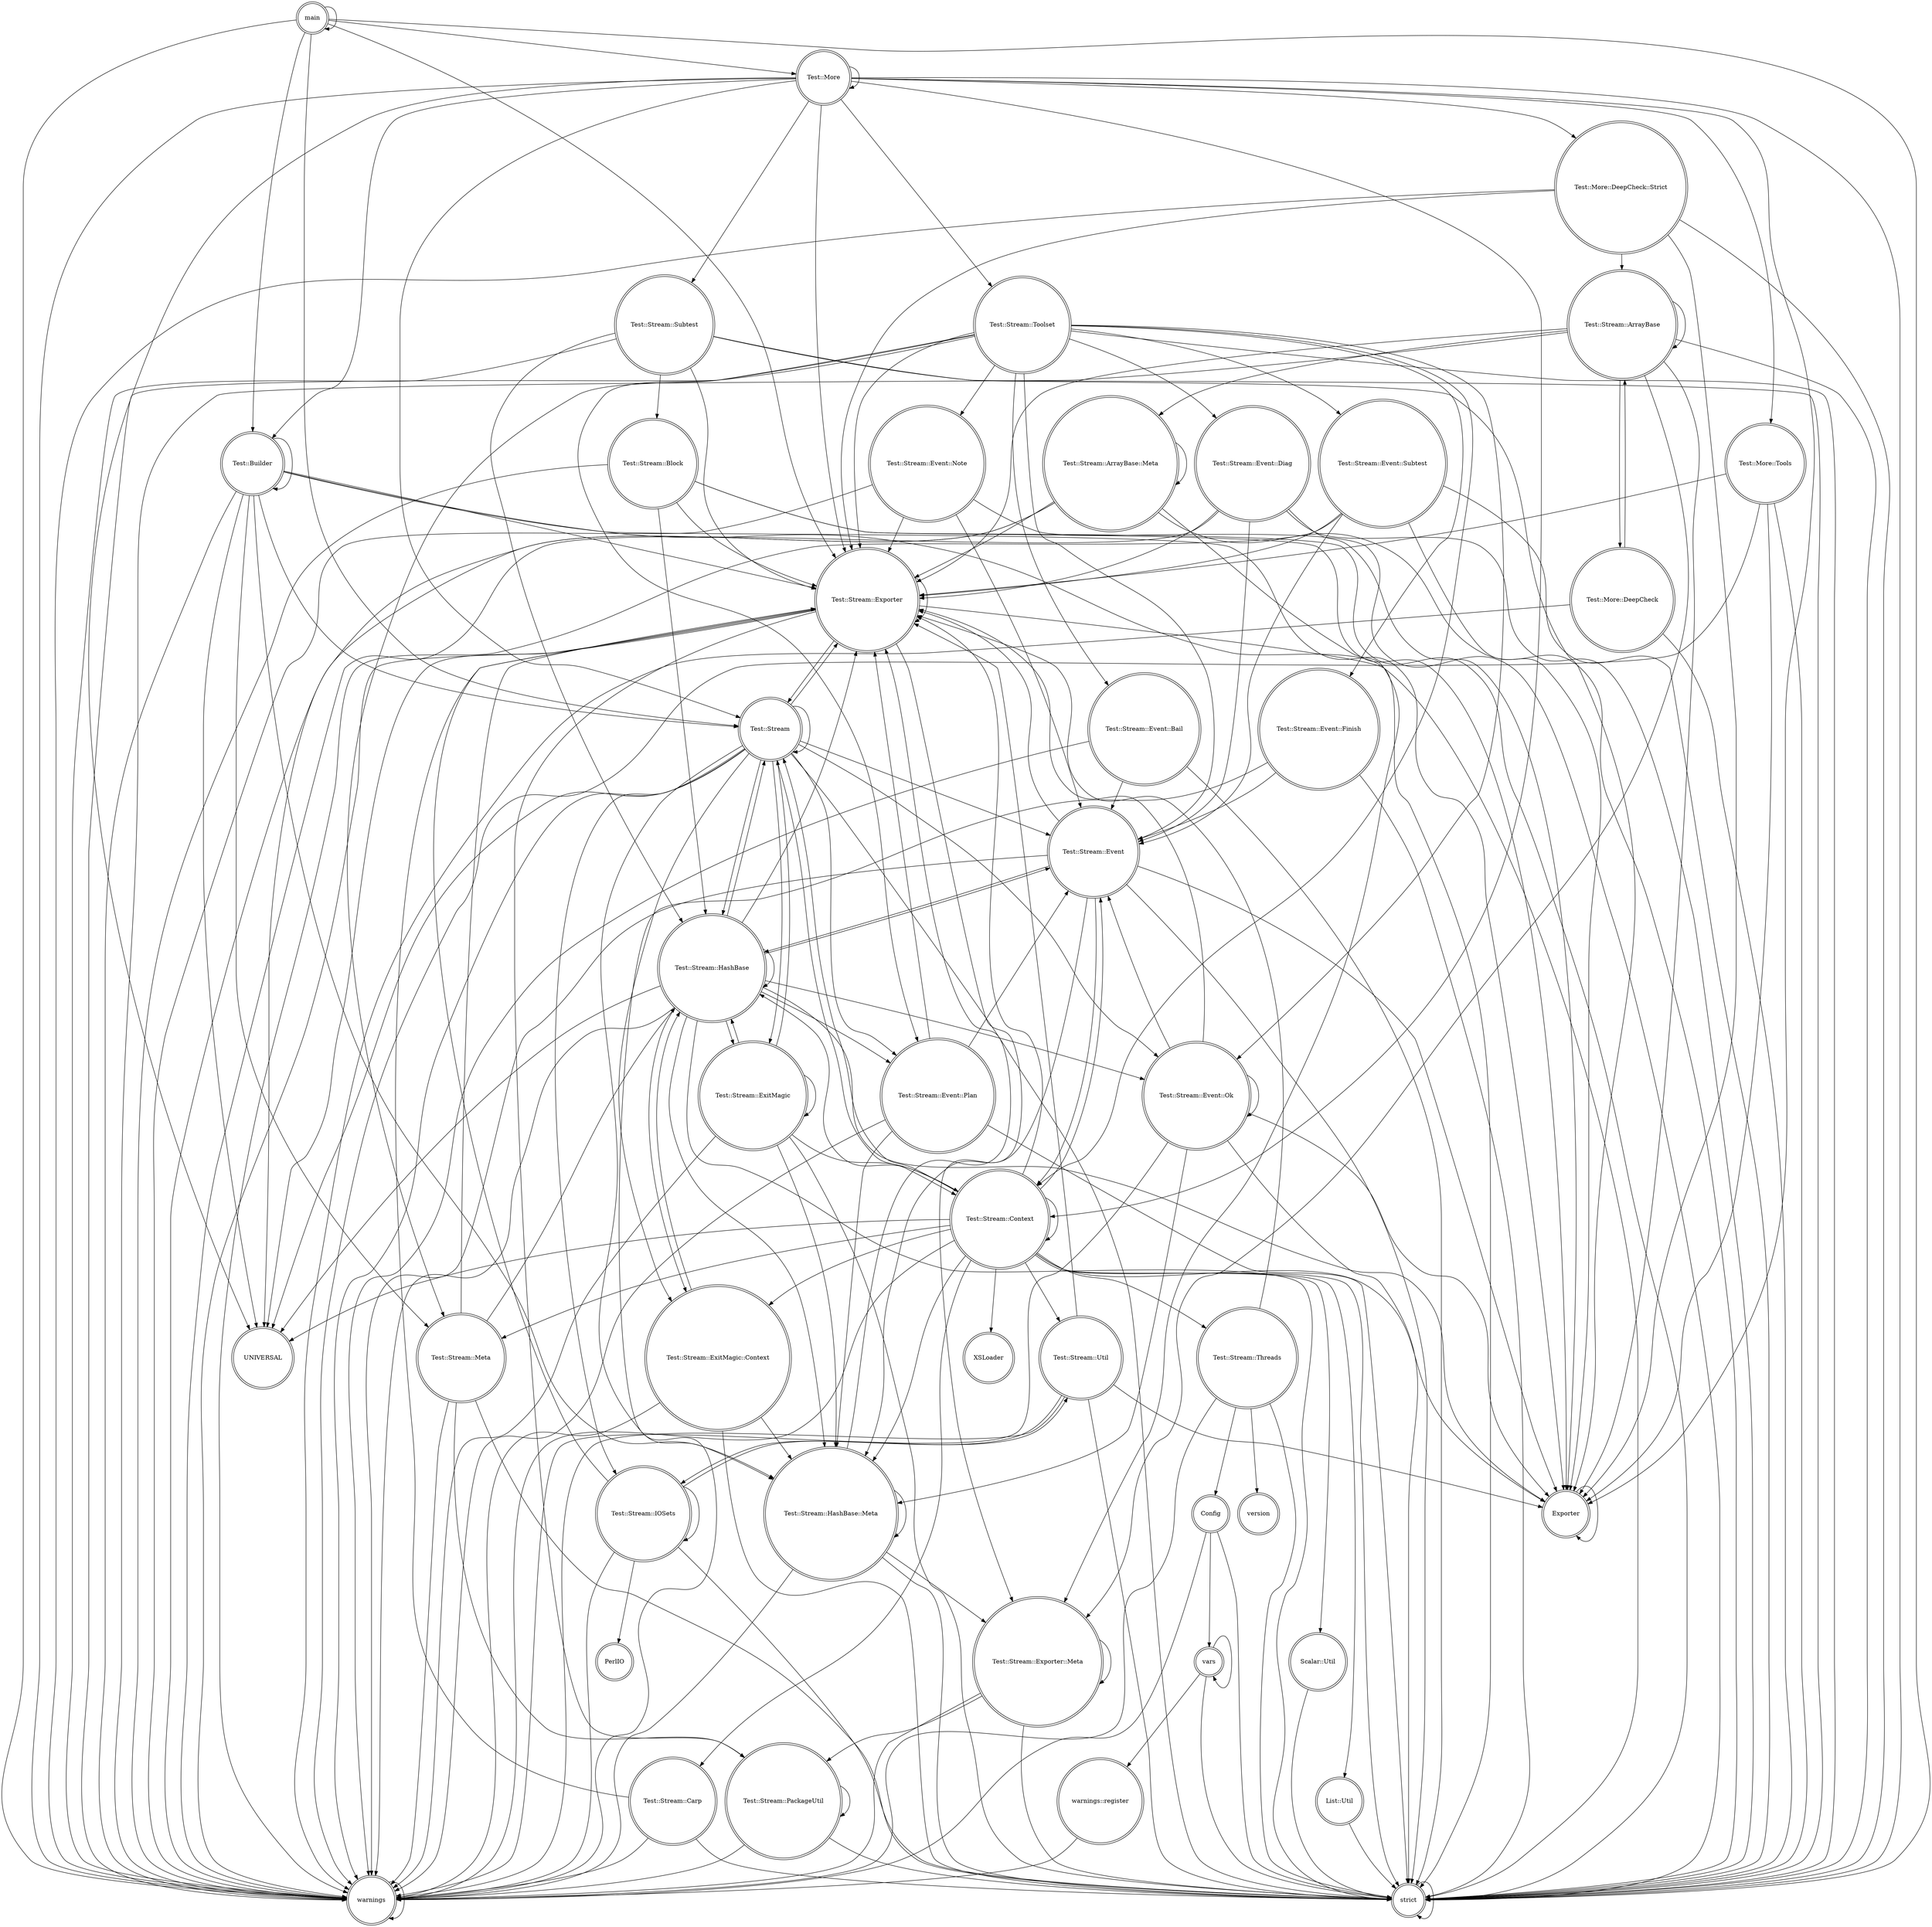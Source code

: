 digraph {
graph [overlap=false]
node [shape=doublecircle];
"Test::Stream::ArrayBase" -> "Test::More::DeepCheck";
"Test::Stream::Toolset" -> "warnings";
"Test::Stream::Event" -> "Test::Stream::HashBase::Meta";
"Test::Stream::IOSets" -> "strict";
"Test::Stream::Carp" -> "Test::Stream::Exporter";
"Test::Stream::Context" -> "Test::Stream::Event";
"Test::Stream::IOSets" -> "Test::Stream::Util";
"Test::Stream::ArrayBase" -> "Exporter";
"Test::Stream::HashBase::Meta" -> "strict";
"Test::Stream::ArrayBase::Meta" -> "strict";
"Test::Stream" -> "Test::Stream::ExitMagic";
"Test::Stream::Event::Plan" -> "Test::Stream::HashBase::Meta";
"Test::Stream::Block" -> "warnings";
"vars" -> "vars";
"Test::Stream::Context" -> "Test::Stream";
"Test::Stream::ExitMagic::Context" -> "strict";
"Test::Stream::Context" -> "Scalar::Util";
"Test::Stream::HashBase::Meta" -> "Test::Stream::Exporter::Meta";
"Test::Stream::Toolset" -> "Test::Stream::Event::Plan";
"Test::Stream::Context" -> "Test::Stream::Meta";
"Test::Stream::HashBase" -> "Test::Stream::ExitMagic";
"Test::Stream::ArrayBase::Meta" -> "Test::Stream::Exporter";
"List::Util" -> "strict";
"Test::More" -> "Test::More::DeepCheck::Strict";
"Test::Stream::Exporter" -> "Test::Stream";
"warnings::register" -> "warnings";
"Test::Stream::Exporter" -> "Test::Stream::Exporter";
"Test::Stream::Toolset" -> "strict";
"Test::Stream::Event" -> "Test::Stream::Exporter";
"Test::Stream" -> "Test::Stream::Event::Plan";
"Test::Stream::ExitMagic::Context" -> "warnings";
"Test::Stream::HashBase::Meta" -> "Test::Stream::Exporter";
"Test::Stream::ArrayBase::Meta" -> "UNIVERSAL";
"main" -> "main";
"Test::Stream::Context" -> "Test::Stream::Threads";
"Test::Stream::Exporter::Meta" -> "Test::Stream::Exporter::Meta";
"Test::Stream::ArrayBase" -> "Test::Stream::ArrayBase::Meta";
"Test::Builder" -> "strict";
"Test::More" -> "Test::Stream::Toolset";
"Test::Stream::HashBase::Meta" -> "warnings";
"Test::More::DeepCheck" -> "warnings";
"Test::Stream::Subtest" -> "Test::Stream::Exporter";
"Test::Stream::Toolset" -> "Test::Stream::Event";
"Test::Stream::PackageUtil" -> "warnings";
"main" -> "Test::More";
"Test::Stream::Exporter" -> "strict";
"Test::Stream::Util" -> "warnings";
"Test::Stream::Event::Subtest" -> "warnings";
"Test::Stream::HashBase" -> "Test::Stream::HashBase::Meta";
"Test::Stream::Subtest" -> "Test::Stream::Block";
"Test::Stream::Event::Note" -> "warnings";
"Test::Stream::IOSets" -> "warnings";
"Test::Stream::HashBase" -> "Test::Stream";
"Test::Stream::Toolset" -> "Test::Stream::Event::Ok";
"Test::Stream" -> "strict";
"Test::Stream::HashBase" -> "Test::Stream::Event::Ok";
"Test::Stream::Event::Diag" -> "Test::Stream::Exporter";
"Test::Stream::Event::Ok" -> "strict";
"Test::Stream::Context" -> "List::Util";
"Test::Stream::Toolset" -> "Test::Stream::Exporter";
"Test::Stream::Event::Bail" -> "warnings";
"Test::Stream::IOSets" -> "Test::Stream::Exporter";
"Test::Stream::Context" -> "Test::Stream::Exporter";
"Scalar::Util" -> "strict";
"Test::Stream::Event::Finish" -> "strict";
"vars" -> "strict";
"Test::Stream::HashBase" -> "Test::Stream::Exporter";
"Test::Stream::Block" -> "Test::Stream::HashBase";
"Test::Stream::Toolset" -> "Test::Stream::Event::Bail";
"vars" -> "warnings::register";
"Test::Stream" -> "Test::Stream::ExitMagic::Context";
"Test::Stream::ExitMagic" -> "Test::Stream";
"Test::More" -> "Test::More::Tools";
"Test::Builder" -> "Test::Builder";
"Test::Stream::ExitMagic::Context" -> "Test::Stream::HashBase::Meta";
"Test::Stream::Exporter" -> "Test::Stream::Exporter::Meta";
"Test::Stream::PackageUtil" -> "Test::Stream::PackageUtil";
"Test::Builder" -> "Test::Stream::Exporter";
"Test::Stream::Threads" -> "Test::Stream::Exporter";
"Test::More" -> "Test::More";
"Test::Stream::Toolset" -> "Test::Stream::Event::Diag";
"Test::Stream::ExitMagic" -> "Test::Stream::HashBase";
"Test::Stream::Event::Subtest" -> "Exporter";
"Test::Stream::Event" -> "Exporter";
"Test::Stream::Event::Ok" -> "Test::Stream::HashBase::Meta";
"Test::Stream::PackageUtil" -> "strict";
"Test::Stream::Event::Ok" -> "Test::Stream::Event::Ok";
"Test::More::DeepCheck::Strict" -> "warnings";
"Test::Stream::HashBase::Meta" -> "Test::Stream::HashBase::Meta";
"Test::Stream::ArrayBase::Meta" -> "Test::Stream::ArrayBase::Meta";
"Test::More::DeepCheck::Strict" -> "strict";
"Test::Stream" -> "Test::Stream::Event::Ok";
"strict" -> "strict";
"Test::Stream::HashBase" -> "warnings";
"Exporter" -> "Exporter";
"Test::Stream::Subtest" -> "Exporter";
"Test::Stream" -> "Test::Stream::Event";
"Test::Stream::Context" -> "Test::Stream::Carp";
"Test::Stream::ArrayBase" -> "Test::Stream::Exporter";
"Test::Stream::Event" -> "Test::Stream::Context";
"Test::Stream::Context" -> "UNIVERSAL";
"Test::Stream::ExitMagic::Context" -> "Test::Stream::HashBase";
"Test::Stream::Event::Ok" -> "warnings";
"Test::Stream::Event::Subtest" -> "Test::Stream::Exporter";
"Config" -> "warnings";
"Test::Stream::Exporter" -> "warnings";
"Test::Stream" -> "Test::Stream::HashBase";
"Test::Stream" -> "UNIVERSAL";
"Test::Stream::Event::Bail" -> "strict";
"Test::Stream::Subtest" -> "warnings";
"Test::More::DeepCheck::Strict" -> "Exporter";
"Test::Stream::ArrayBase" -> "warnings";
"Test::Stream::ExitMagic" -> "strict";
"Test::Stream::Util" -> "Test::Stream::Exporter";
"Test::Builder" -> "UNIVERSAL";
"Test::Stream::Threads" -> "version";
"Test::Stream::ExitMagic" -> "warnings";
"Test::Stream::Event::Diag" -> "Test::Stream::Event";
"Test::Stream::Event::Ok" -> "Exporter";
"Test::Stream::Event" -> "strict";
"Test::Stream::Util" -> "strict";
"Test::More" -> "strict";
"Test::Stream::Event::Subtest" -> "strict";
"Test::Stream::Event" -> "warnings";
"Test::Stream::Context" -> "Test::Stream::HashBase";
"Test::More" -> "UNIVERSAL";
"Test::More::Tools" -> "warnings";
"Test::Stream::Meta" -> "warnings";
"Test::Stream::Carp" -> "warnings";
"Test::Stream::IOSets" -> "Test::Stream::IOSets";
"Test::Stream::Toolset" -> "Test::Stream::Event::Note";
"Test::Stream::ArrayBase" -> "strict";
"Test::Stream::Event::Note" -> "Test::Stream::Event";
"Test::Stream::Context" -> "Exporter";
"Test::Stream::Toolset" -> "Test::Stream::Meta";
"Test::Stream::ArrayBase" -> "Test::Stream::Exporter::Meta";
"Test::Stream::Exporter" -> "UNIVERSAL";
"Config" -> "strict";
"Test::Stream" -> "Test::Stream::Exporter";
"Test::Stream::Toolset" -> "Test::Stream::Context";
"Test::Stream::Toolset" -> "Test::Stream::Event::Finish";
"main" -> "warnings";
"Test::Stream::Subtest" -> "strict";
"Test::Stream::ArrayBase::Meta" -> "warnings";
"Test::Stream::HashBase" -> "Exporter";
"Test::Stream::Event::Plan" -> "warnings";
"Test::Stream::Block" -> "Exporter";
"Test::Stream::Carp" -> "strict";
"Test::More" -> "Test::Builder";
"Test::Stream::Event::Diag" -> "Exporter";
"Test::More" -> "warnings";
"Test::Stream::Event::Diag" -> "strict";
"Test::Stream::HashBase" -> "Test::Stream::Event";
"Test::More" -> "Test::Stream::Context";
"Test::Stream::Meta" -> "strict";
"Test::Stream::Event::Subtest" -> "Test::Stream::Event";
"Test::More::DeepCheck" -> "strict";
"Test::More::Tools" -> "Exporter";
"Test::More::DeepCheck::Strict" -> "Test::Stream::Exporter";
"Test::Stream::ExitMagic" -> "Test::Stream::HashBase::Meta";
"Config" -> "vars";
"Test::Builder" -> "Test::Stream::Meta";
"Test::More::Tools" -> "strict";
"Test::Stream::Context" -> "strict";
"Test::Stream::Subtest" -> "Test::Stream::HashBase";
"Test::Stream::Threads" -> "warnings";
"Test::Stream" -> "Test::Stream::Context";
"Test::Stream" -> "Test::Stream::HashBase::Meta";
"warnings" -> "warnings";
"Test::Stream::Context" -> "Test::Stream::Util";
"Test::Stream::Event::Ok" -> "Test::Stream::Exporter";
"Test::Stream::Event::Ok" -> "Test::Stream::Event";
"Test::Stream::Context" -> "Test::Stream::ExitMagic::Context";
"Test::Stream::Threads" -> "strict";
"Test::Stream::Threads" -> "Config";
"Test::Stream::ExitMagic" -> "Test::Stream::Context";
"Test::Stream::Context" -> "warnings";
"Test::Stream::Event::Note" -> "strict";
"Test::Stream::Util" -> "Exporter";
"Test::Builder" -> "Test::Stream::HashBase::Meta";
"Test::Stream::Event::Finish" -> "warnings";
"Test::Stream::Toolset" -> "Test::Stream::Event::Subtest";
"Test::Stream::Event::Note" -> "Test::Stream::Exporter";
"Test::Stream::Event::Plan" -> "strict";
"Test::More" -> "Test::Stream::Subtest";
"Test::Builder" -> "Exporter";
"Test::Stream::HashBase" -> "UNIVERSAL";
"Test::Stream::Event::Bail" -> "Test::Stream::Event";
"Test::Stream::Exporter::Meta" -> "warnings";
"Test::Stream::Event::Plan" -> "Test::Stream::Event";
"Test::More" -> "Test::Stream";
"Test::Stream::Block" -> "strict";
"Test::Stream::Event" -> "Test::Stream::HashBase";
"Test::Stream::ArrayBase::Meta" -> "Test::Stream::Exporter::Meta";
"Test::Stream::Event::Finish" -> "Test::Stream::Event";
"Test::Stream::HashBase" -> "strict";
"Test::Stream::HashBase" -> "Test::Stream::HashBase";
"Test::Stream::ExitMagic" -> "Test::Stream::ExitMagic";
"Test::More::DeepCheck::Strict" -> "Test::Stream::ArrayBase";
"Test::Stream" -> "Test::Stream::IOSets";
"Test::More" -> "Test::Stream::Exporter";
"Test::Stream::IOSets" -> "PerlIO";
"Test::Stream::Exporter::Meta" -> "Test::Stream::PackageUtil";
"Test::Stream::Exporter" -> "Test::Stream::PackageUtil";
"Test::More" -> "Exporter";
"main" -> "Test::Stream::Exporter";
"Test::Stream" -> "Test::Stream";
"Test::Stream::Block" -> "Test::Stream::Exporter";
"Test::Stream::Meta" -> "Test::Stream::HashBase";
"main" -> "Test::Builder";
"Test::Builder" -> "Test::Stream";
"Test::Stream::Context" -> "Test::Stream::Context";
"Test::Stream" -> "warnings";
"Test::Stream::Context" -> "Test::Stream::HashBase::Meta";
"Test::More::Tools" -> "Test::Stream::Exporter";
"Test::Builder" -> "warnings";
"main" -> "strict";
"Test::Stream::ArrayBase" -> "Test::Stream::ArrayBase";
"Test::Stream::HashBase" -> "Test::Stream::Event::Plan";
"Test::Stream::Context" -> "XSLoader";
"Test::Stream::Exporter::Meta" -> "strict";
"Test::Stream::HashBase" -> "Test::Stream::ExitMagic::Context";
"main" -> "Test::Stream";
"Test::More::DeepCheck" -> "Test::Stream::ArrayBase";
"Test::Stream::Util" -> "Test::Stream::IOSets";
"Test::Stream::Event::Plan" -> "Test::Stream::Exporter";
"Test::Stream::Meta" -> "Test::Stream::Exporter";
"Test::Stream::Meta" -> "Test::Stream::PackageUtil";
"Test::Stream::Event::Diag" -> "warnings";
}
